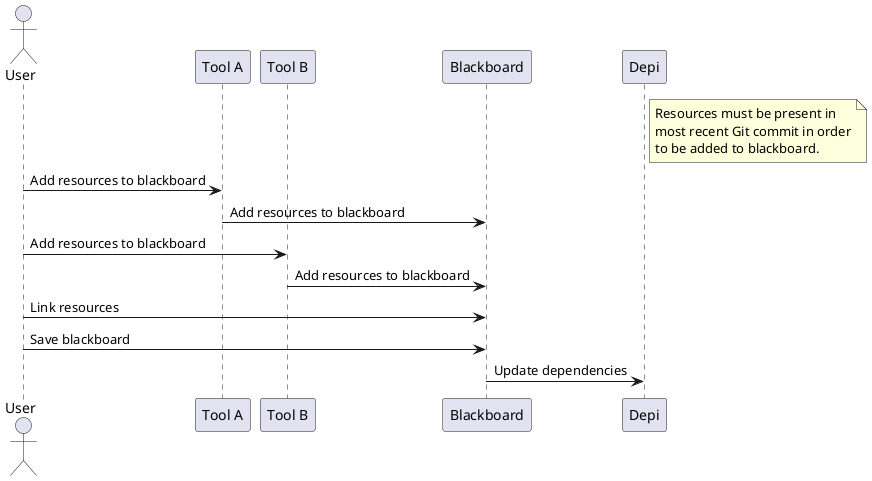 @startuml
actor User as user
participant "Tool A" as toola
participant "Tool B" as toolb
participant "Blackboard" as bb
participant "Depi" as depi

note right of depi
Resources must be present in
most recent Git commit in order
to be added to blackboard.
end note
user -> toola : Add resources to blackboard
toola -> bb : Add resources to blackboard
user -> toolb : Add resources to blackboard
toolb -> bb : Add resources to blackboard
user -> bb : Link resources
user -> bb : Save blackboard
bb -> depi : Update dependencies
@enduml

